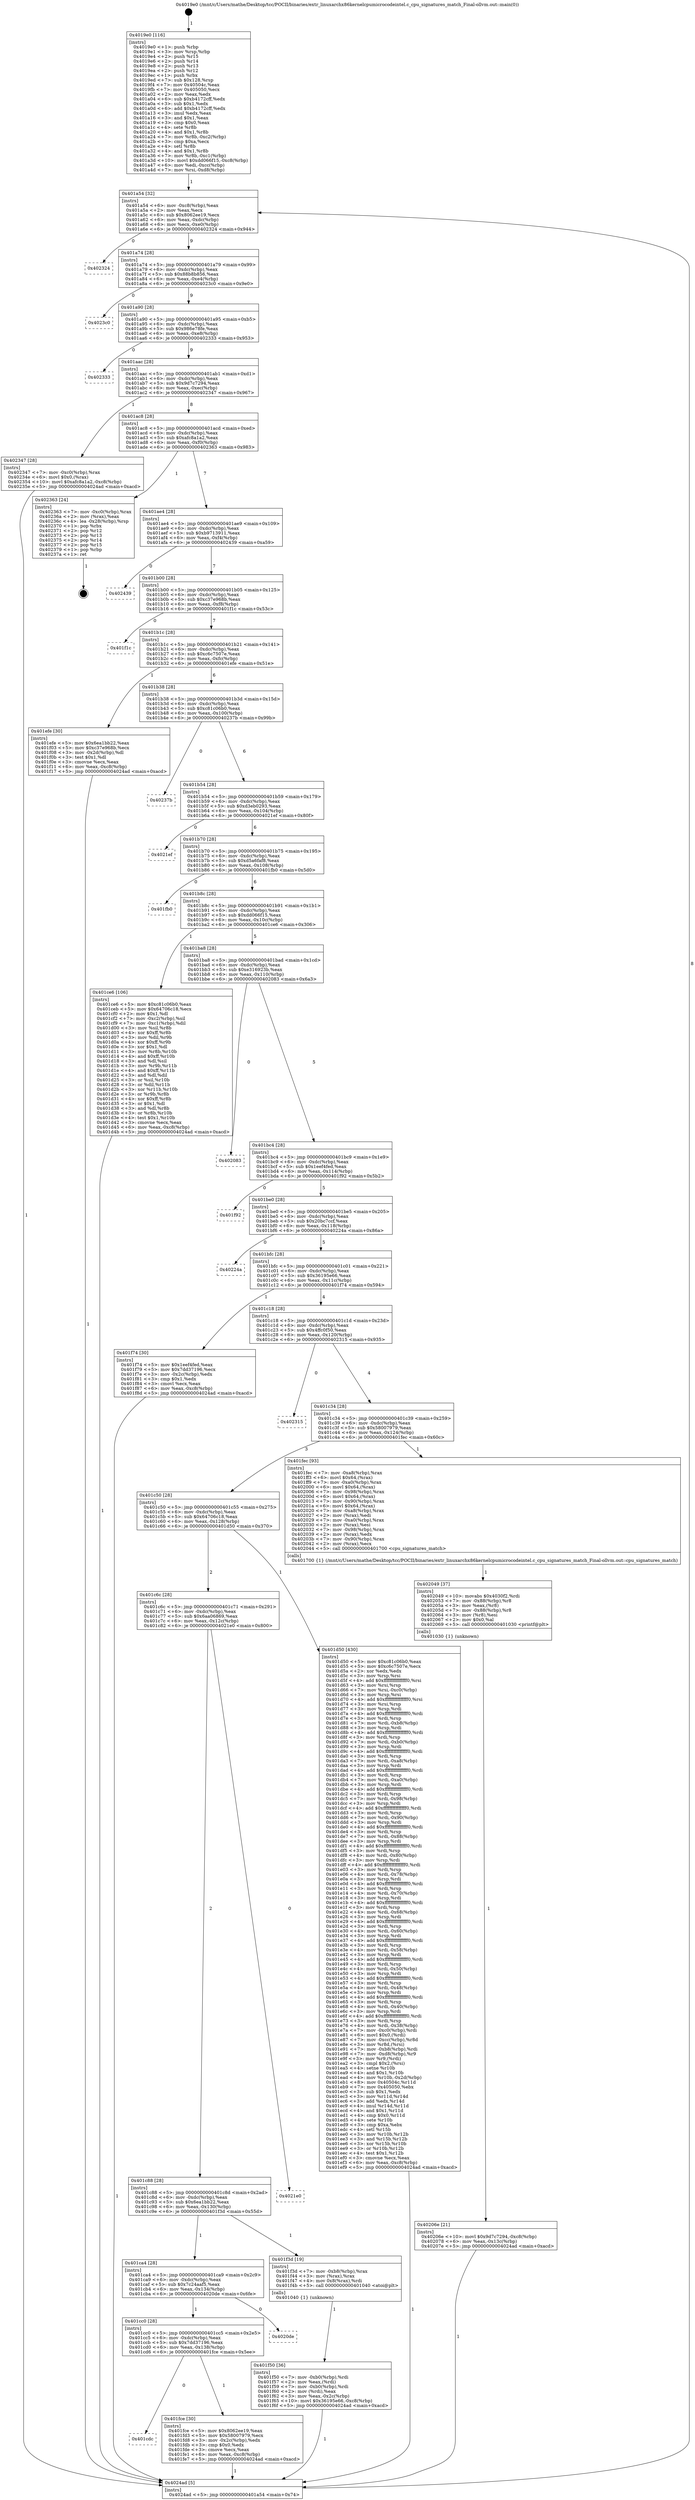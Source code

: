digraph "0x4019e0" {
  label = "0x4019e0 (/mnt/c/Users/mathe/Desktop/tcc/POCII/binaries/extr_linuxarchx86kernelcpumicrocodeintel.c_cpu_signatures_match_Final-ollvm.out::main(0))"
  labelloc = "t"
  node[shape=record]

  Entry [label="",width=0.3,height=0.3,shape=circle,fillcolor=black,style=filled]
  "0x401a54" [label="{
     0x401a54 [32]\l
     | [instrs]\l
     &nbsp;&nbsp;0x401a54 \<+6\>: mov -0xc8(%rbp),%eax\l
     &nbsp;&nbsp;0x401a5a \<+2\>: mov %eax,%ecx\l
     &nbsp;&nbsp;0x401a5c \<+6\>: sub $0x8062ee19,%ecx\l
     &nbsp;&nbsp;0x401a62 \<+6\>: mov %eax,-0xdc(%rbp)\l
     &nbsp;&nbsp;0x401a68 \<+6\>: mov %ecx,-0xe0(%rbp)\l
     &nbsp;&nbsp;0x401a6e \<+6\>: je 0000000000402324 \<main+0x944\>\l
  }"]
  "0x402324" [label="{
     0x402324\l
  }", style=dashed]
  "0x401a74" [label="{
     0x401a74 [28]\l
     | [instrs]\l
     &nbsp;&nbsp;0x401a74 \<+5\>: jmp 0000000000401a79 \<main+0x99\>\l
     &nbsp;&nbsp;0x401a79 \<+6\>: mov -0xdc(%rbp),%eax\l
     &nbsp;&nbsp;0x401a7f \<+5\>: sub $0x88b8b856,%eax\l
     &nbsp;&nbsp;0x401a84 \<+6\>: mov %eax,-0xe4(%rbp)\l
     &nbsp;&nbsp;0x401a8a \<+6\>: je 00000000004023c0 \<main+0x9e0\>\l
  }"]
  Exit [label="",width=0.3,height=0.3,shape=circle,fillcolor=black,style=filled,peripheries=2]
  "0x4023c0" [label="{
     0x4023c0\l
  }", style=dashed]
  "0x401a90" [label="{
     0x401a90 [28]\l
     | [instrs]\l
     &nbsp;&nbsp;0x401a90 \<+5\>: jmp 0000000000401a95 \<main+0xb5\>\l
     &nbsp;&nbsp;0x401a95 \<+6\>: mov -0xdc(%rbp),%eax\l
     &nbsp;&nbsp;0x401a9b \<+5\>: sub $0x986e78fe,%eax\l
     &nbsp;&nbsp;0x401aa0 \<+6\>: mov %eax,-0xe8(%rbp)\l
     &nbsp;&nbsp;0x401aa6 \<+6\>: je 0000000000402333 \<main+0x953\>\l
  }"]
  "0x40206e" [label="{
     0x40206e [21]\l
     | [instrs]\l
     &nbsp;&nbsp;0x40206e \<+10\>: movl $0x9d7c7294,-0xc8(%rbp)\l
     &nbsp;&nbsp;0x402078 \<+6\>: mov %eax,-0x13c(%rbp)\l
     &nbsp;&nbsp;0x40207e \<+5\>: jmp 00000000004024ad \<main+0xacd\>\l
  }"]
  "0x402333" [label="{
     0x402333\l
  }", style=dashed]
  "0x401aac" [label="{
     0x401aac [28]\l
     | [instrs]\l
     &nbsp;&nbsp;0x401aac \<+5\>: jmp 0000000000401ab1 \<main+0xd1\>\l
     &nbsp;&nbsp;0x401ab1 \<+6\>: mov -0xdc(%rbp),%eax\l
     &nbsp;&nbsp;0x401ab7 \<+5\>: sub $0x9d7c7294,%eax\l
     &nbsp;&nbsp;0x401abc \<+6\>: mov %eax,-0xec(%rbp)\l
     &nbsp;&nbsp;0x401ac2 \<+6\>: je 0000000000402347 \<main+0x967\>\l
  }"]
  "0x402049" [label="{
     0x402049 [37]\l
     | [instrs]\l
     &nbsp;&nbsp;0x402049 \<+10\>: movabs $0x4030f2,%rdi\l
     &nbsp;&nbsp;0x402053 \<+7\>: mov -0x88(%rbp),%r8\l
     &nbsp;&nbsp;0x40205a \<+3\>: mov %eax,(%r8)\l
     &nbsp;&nbsp;0x40205d \<+7\>: mov -0x88(%rbp),%r8\l
     &nbsp;&nbsp;0x402064 \<+3\>: mov (%r8),%esi\l
     &nbsp;&nbsp;0x402067 \<+2\>: mov $0x0,%al\l
     &nbsp;&nbsp;0x402069 \<+5\>: call 0000000000401030 \<printf@plt\>\l
     | [calls]\l
     &nbsp;&nbsp;0x401030 \{1\} (unknown)\l
  }"]
  "0x402347" [label="{
     0x402347 [28]\l
     | [instrs]\l
     &nbsp;&nbsp;0x402347 \<+7\>: mov -0xc0(%rbp),%rax\l
     &nbsp;&nbsp;0x40234e \<+6\>: movl $0x0,(%rax)\l
     &nbsp;&nbsp;0x402354 \<+10\>: movl $0xafc8a1a2,-0xc8(%rbp)\l
     &nbsp;&nbsp;0x40235e \<+5\>: jmp 00000000004024ad \<main+0xacd\>\l
  }"]
  "0x401ac8" [label="{
     0x401ac8 [28]\l
     | [instrs]\l
     &nbsp;&nbsp;0x401ac8 \<+5\>: jmp 0000000000401acd \<main+0xed\>\l
     &nbsp;&nbsp;0x401acd \<+6\>: mov -0xdc(%rbp),%eax\l
     &nbsp;&nbsp;0x401ad3 \<+5\>: sub $0xafc8a1a2,%eax\l
     &nbsp;&nbsp;0x401ad8 \<+6\>: mov %eax,-0xf0(%rbp)\l
     &nbsp;&nbsp;0x401ade \<+6\>: je 0000000000402363 \<main+0x983\>\l
  }"]
  "0x401cdc" [label="{
     0x401cdc\l
  }", style=dashed]
  "0x402363" [label="{
     0x402363 [24]\l
     | [instrs]\l
     &nbsp;&nbsp;0x402363 \<+7\>: mov -0xc0(%rbp),%rax\l
     &nbsp;&nbsp;0x40236a \<+2\>: mov (%rax),%eax\l
     &nbsp;&nbsp;0x40236c \<+4\>: lea -0x28(%rbp),%rsp\l
     &nbsp;&nbsp;0x402370 \<+1\>: pop %rbx\l
     &nbsp;&nbsp;0x402371 \<+2\>: pop %r12\l
     &nbsp;&nbsp;0x402373 \<+2\>: pop %r13\l
     &nbsp;&nbsp;0x402375 \<+2\>: pop %r14\l
     &nbsp;&nbsp;0x402377 \<+2\>: pop %r15\l
     &nbsp;&nbsp;0x402379 \<+1\>: pop %rbp\l
     &nbsp;&nbsp;0x40237a \<+1\>: ret\l
  }"]
  "0x401ae4" [label="{
     0x401ae4 [28]\l
     | [instrs]\l
     &nbsp;&nbsp;0x401ae4 \<+5\>: jmp 0000000000401ae9 \<main+0x109\>\l
     &nbsp;&nbsp;0x401ae9 \<+6\>: mov -0xdc(%rbp),%eax\l
     &nbsp;&nbsp;0x401aef \<+5\>: sub $0xb9713911,%eax\l
     &nbsp;&nbsp;0x401af4 \<+6\>: mov %eax,-0xf4(%rbp)\l
     &nbsp;&nbsp;0x401afa \<+6\>: je 0000000000402439 \<main+0xa59\>\l
  }"]
  "0x401fce" [label="{
     0x401fce [30]\l
     | [instrs]\l
     &nbsp;&nbsp;0x401fce \<+5\>: mov $0x8062ee19,%eax\l
     &nbsp;&nbsp;0x401fd3 \<+5\>: mov $0x58007979,%ecx\l
     &nbsp;&nbsp;0x401fd8 \<+3\>: mov -0x2c(%rbp),%edx\l
     &nbsp;&nbsp;0x401fdb \<+3\>: cmp $0x0,%edx\l
     &nbsp;&nbsp;0x401fde \<+3\>: cmove %ecx,%eax\l
     &nbsp;&nbsp;0x401fe1 \<+6\>: mov %eax,-0xc8(%rbp)\l
     &nbsp;&nbsp;0x401fe7 \<+5\>: jmp 00000000004024ad \<main+0xacd\>\l
  }"]
  "0x402439" [label="{
     0x402439\l
  }", style=dashed]
  "0x401b00" [label="{
     0x401b00 [28]\l
     | [instrs]\l
     &nbsp;&nbsp;0x401b00 \<+5\>: jmp 0000000000401b05 \<main+0x125\>\l
     &nbsp;&nbsp;0x401b05 \<+6\>: mov -0xdc(%rbp),%eax\l
     &nbsp;&nbsp;0x401b0b \<+5\>: sub $0xc37e968b,%eax\l
     &nbsp;&nbsp;0x401b10 \<+6\>: mov %eax,-0xf8(%rbp)\l
     &nbsp;&nbsp;0x401b16 \<+6\>: je 0000000000401f1c \<main+0x53c\>\l
  }"]
  "0x401cc0" [label="{
     0x401cc0 [28]\l
     | [instrs]\l
     &nbsp;&nbsp;0x401cc0 \<+5\>: jmp 0000000000401cc5 \<main+0x2e5\>\l
     &nbsp;&nbsp;0x401cc5 \<+6\>: mov -0xdc(%rbp),%eax\l
     &nbsp;&nbsp;0x401ccb \<+5\>: sub $0x7dd37196,%eax\l
     &nbsp;&nbsp;0x401cd0 \<+6\>: mov %eax,-0x138(%rbp)\l
     &nbsp;&nbsp;0x401cd6 \<+6\>: je 0000000000401fce \<main+0x5ee\>\l
  }"]
  "0x401f1c" [label="{
     0x401f1c\l
  }", style=dashed]
  "0x401b1c" [label="{
     0x401b1c [28]\l
     | [instrs]\l
     &nbsp;&nbsp;0x401b1c \<+5\>: jmp 0000000000401b21 \<main+0x141\>\l
     &nbsp;&nbsp;0x401b21 \<+6\>: mov -0xdc(%rbp),%eax\l
     &nbsp;&nbsp;0x401b27 \<+5\>: sub $0xc6c7507e,%eax\l
     &nbsp;&nbsp;0x401b2c \<+6\>: mov %eax,-0xfc(%rbp)\l
     &nbsp;&nbsp;0x401b32 \<+6\>: je 0000000000401efe \<main+0x51e\>\l
  }"]
  "0x4020de" [label="{
     0x4020de\l
  }", style=dashed]
  "0x401efe" [label="{
     0x401efe [30]\l
     | [instrs]\l
     &nbsp;&nbsp;0x401efe \<+5\>: mov $0x6ea1bb22,%eax\l
     &nbsp;&nbsp;0x401f03 \<+5\>: mov $0xc37e968b,%ecx\l
     &nbsp;&nbsp;0x401f08 \<+3\>: mov -0x2d(%rbp),%dl\l
     &nbsp;&nbsp;0x401f0b \<+3\>: test $0x1,%dl\l
     &nbsp;&nbsp;0x401f0e \<+3\>: cmovne %ecx,%eax\l
     &nbsp;&nbsp;0x401f11 \<+6\>: mov %eax,-0xc8(%rbp)\l
     &nbsp;&nbsp;0x401f17 \<+5\>: jmp 00000000004024ad \<main+0xacd\>\l
  }"]
  "0x401b38" [label="{
     0x401b38 [28]\l
     | [instrs]\l
     &nbsp;&nbsp;0x401b38 \<+5\>: jmp 0000000000401b3d \<main+0x15d\>\l
     &nbsp;&nbsp;0x401b3d \<+6\>: mov -0xdc(%rbp),%eax\l
     &nbsp;&nbsp;0x401b43 \<+5\>: sub $0xc81c06b0,%eax\l
     &nbsp;&nbsp;0x401b48 \<+6\>: mov %eax,-0x100(%rbp)\l
     &nbsp;&nbsp;0x401b4e \<+6\>: je 000000000040237b \<main+0x99b\>\l
  }"]
  "0x401f50" [label="{
     0x401f50 [36]\l
     | [instrs]\l
     &nbsp;&nbsp;0x401f50 \<+7\>: mov -0xb0(%rbp),%rdi\l
     &nbsp;&nbsp;0x401f57 \<+2\>: mov %eax,(%rdi)\l
     &nbsp;&nbsp;0x401f59 \<+7\>: mov -0xb0(%rbp),%rdi\l
     &nbsp;&nbsp;0x401f60 \<+2\>: mov (%rdi),%eax\l
     &nbsp;&nbsp;0x401f62 \<+3\>: mov %eax,-0x2c(%rbp)\l
     &nbsp;&nbsp;0x401f65 \<+10\>: movl $0x36195e66,-0xc8(%rbp)\l
     &nbsp;&nbsp;0x401f6f \<+5\>: jmp 00000000004024ad \<main+0xacd\>\l
  }"]
  "0x40237b" [label="{
     0x40237b\l
  }", style=dashed]
  "0x401b54" [label="{
     0x401b54 [28]\l
     | [instrs]\l
     &nbsp;&nbsp;0x401b54 \<+5\>: jmp 0000000000401b59 \<main+0x179\>\l
     &nbsp;&nbsp;0x401b59 \<+6\>: mov -0xdc(%rbp),%eax\l
     &nbsp;&nbsp;0x401b5f \<+5\>: sub $0xd3eb0293,%eax\l
     &nbsp;&nbsp;0x401b64 \<+6\>: mov %eax,-0x104(%rbp)\l
     &nbsp;&nbsp;0x401b6a \<+6\>: je 00000000004021ef \<main+0x80f\>\l
  }"]
  "0x401ca4" [label="{
     0x401ca4 [28]\l
     | [instrs]\l
     &nbsp;&nbsp;0x401ca4 \<+5\>: jmp 0000000000401ca9 \<main+0x2c9\>\l
     &nbsp;&nbsp;0x401ca9 \<+6\>: mov -0xdc(%rbp),%eax\l
     &nbsp;&nbsp;0x401caf \<+5\>: sub $0x7c24aaf5,%eax\l
     &nbsp;&nbsp;0x401cb4 \<+6\>: mov %eax,-0x134(%rbp)\l
     &nbsp;&nbsp;0x401cba \<+6\>: je 00000000004020de \<main+0x6fe\>\l
  }"]
  "0x4021ef" [label="{
     0x4021ef\l
  }", style=dashed]
  "0x401b70" [label="{
     0x401b70 [28]\l
     | [instrs]\l
     &nbsp;&nbsp;0x401b70 \<+5\>: jmp 0000000000401b75 \<main+0x195\>\l
     &nbsp;&nbsp;0x401b75 \<+6\>: mov -0xdc(%rbp),%eax\l
     &nbsp;&nbsp;0x401b7b \<+5\>: sub $0xd5a6faf8,%eax\l
     &nbsp;&nbsp;0x401b80 \<+6\>: mov %eax,-0x108(%rbp)\l
     &nbsp;&nbsp;0x401b86 \<+6\>: je 0000000000401fb0 \<main+0x5d0\>\l
  }"]
  "0x401f3d" [label="{
     0x401f3d [19]\l
     | [instrs]\l
     &nbsp;&nbsp;0x401f3d \<+7\>: mov -0xb8(%rbp),%rax\l
     &nbsp;&nbsp;0x401f44 \<+3\>: mov (%rax),%rax\l
     &nbsp;&nbsp;0x401f47 \<+4\>: mov 0x8(%rax),%rdi\l
     &nbsp;&nbsp;0x401f4b \<+5\>: call 0000000000401040 \<atoi@plt\>\l
     | [calls]\l
     &nbsp;&nbsp;0x401040 \{1\} (unknown)\l
  }"]
  "0x401fb0" [label="{
     0x401fb0\l
  }", style=dashed]
  "0x401b8c" [label="{
     0x401b8c [28]\l
     | [instrs]\l
     &nbsp;&nbsp;0x401b8c \<+5\>: jmp 0000000000401b91 \<main+0x1b1\>\l
     &nbsp;&nbsp;0x401b91 \<+6\>: mov -0xdc(%rbp),%eax\l
     &nbsp;&nbsp;0x401b97 \<+5\>: sub $0xdd066f15,%eax\l
     &nbsp;&nbsp;0x401b9c \<+6\>: mov %eax,-0x10c(%rbp)\l
     &nbsp;&nbsp;0x401ba2 \<+6\>: je 0000000000401ce6 \<main+0x306\>\l
  }"]
  "0x401c88" [label="{
     0x401c88 [28]\l
     | [instrs]\l
     &nbsp;&nbsp;0x401c88 \<+5\>: jmp 0000000000401c8d \<main+0x2ad\>\l
     &nbsp;&nbsp;0x401c8d \<+6\>: mov -0xdc(%rbp),%eax\l
     &nbsp;&nbsp;0x401c93 \<+5\>: sub $0x6ea1bb22,%eax\l
     &nbsp;&nbsp;0x401c98 \<+6\>: mov %eax,-0x130(%rbp)\l
     &nbsp;&nbsp;0x401c9e \<+6\>: je 0000000000401f3d \<main+0x55d\>\l
  }"]
  "0x401ce6" [label="{
     0x401ce6 [106]\l
     | [instrs]\l
     &nbsp;&nbsp;0x401ce6 \<+5\>: mov $0xc81c06b0,%eax\l
     &nbsp;&nbsp;0x401ceb \<+5\>: mov $0x64706c18,%ecx\l
     &nbsp;&nbsp;0x401cf0 \<+2\>: mov $0x1,%dl\l
     &nbsp;&nbsp;0x401cf2 \<+7\>: mov -0xc2(%rbp),%sil\l
     &nbsp;&nbsp;0x401cf9 \<+7\>: mov -0xc1(%rbp),%dil\l
     &nbsp;&nbsp;0x401d00 \<+3\>: mov %sil,%r8b\l
     &nbsp;&nbsp;0x401d03 \<+4\>: xor $0xff,%r8b\l
     &nbsp;&nbsp;0x401d07 \<+3\>: mov %dil,%r9b\l
     &nbsp;&nbsp;0x401d0a \<+4\>: xor $0xff,%r9b\l
     &nbsp;&nbsp;0x401d0e \<+3\>: xor $0x1,%dl\l
     &nbsp;&nbsp;0x401d11 \<+3\>: mov %r8b,%r10b\l
     &nbsp;&nbsp;0x401d14 \<+4\>: and $0xff,%r10b\l
     &nbsp;&nbsp;0x401d18 \<+3\>: and %dl,%sil\l
     &nbsp;&nbsp;0x401d1b \<+3\>: mov %r9b,%r11b\l
     &nbsp;&nbsp;0x401d1e \<+4\>: and $0xff,%r11b\l
     &nbsp;&nbsp;0x401d22 \<+3\>: and %dl,%dil\l
     &nbsp;&nbsp;0x401d25 \<+3\>: or %sil,%r10b\l
     &nbsp;&nbsp;0x401d28 \<+3\>: or %dil,%r11b\l
     &nbsp;&nbsp;0x401d2b \<+3\>: xor %r11b,%r10b\l
     &nbsp;&nbsp;0x401d2e \<+3\>: or %r9b,%r8b\l
     &nbsp;&nbsp;0x401d31 \<+4\>: xor $0xff,%r8b\l
     &nbsp;&nbsp;0x401d35 \<+3\>: or $0x1,%dl\l
     &nbsp;&nbsp;0x401d38 \<+3\>: and %dl,%r8b\l
     &nbsp;&nbsp;0x401d3b \<+3\>: or %r8b,%r10b\l
     &nbsp;&nbsp;0x401d3e \<+4\>: test $0x1,%r10b\l
     &nbsp;&nbsp;0x401d42 \<+3\>: cmovne %ecx,%eax\l
     &nbsp;&nbsp;0x401d45 \<+6\>: mov %eax,-0xc8(%rbp)\l
     &nbsp;&nbsp;0x401d4b \<+5\>: jmp 00000000004024ad \<main+0xacd\>\l
  }"]
  "0x401ba8" [label="{
     0x401ba8 [28]\l
     | [instrs]\l
     &nbsp;&nbsp;0x401ba8 \<+5\>: jmp 0000000000401bad \<main+0x1cd\>\l
     &nbsp;&nbsp;0x401bad \<+6\>: mov -0xdc(%rbp),%eax\l
     &nbsp;&nbsp;0x401bb3 \<+5\>: sub $0xe316923b,%eax\l
     &nbsp;&nbsp;0x401bb8 \<+6\>: mov %eax,-0x110(%rbp)\l
     &nbsp;&nbsp;0x401bbe \<+6\>: je 0000000000402083 \<main+0x6a3\>\l
  }"]
  "0x4024ad" [label="{
     0x4024ad [5]\l
     | [instrs]\l
     &nbsp;&nbsp;0x4024ad \<+5\>: jmp 0000000000401a54 \<main+0x74\>\l
  }"]
  "0x4019e0" [label="{
     0x4019e0 [116]\l
     | [instrs]\l
     &nbsp;&nbsp;0x4019e0 \<+1\>: push %rbp\l
     &nbsp;&nbsp;0x4019e1 \<+3\>: mov %rsp,%rbp\l
     &nbsp;&nbsp;0x4019e4 \<+2\>: push %r15\l
     &nbsp;&nbsp;0x4019e6 \<+2\>: push %r14\l
     &nbsp;&nbsp;0x4019e8 \<+2\>: push %r13\l
     &nbsp;&nbsp;0x4019ea \<+2\>: push %r12\l
     &nbsp;&nbsp;0x4019ec \<+1\>: push %rbx\l
     &nbsp;&nbsp;0x4019ed \<+7\>: sub $0x128,%rsp\l
     &nbsp;&nbsp;0x4019f4 \<+7\>: mov 0x40504c,%eax\l
     &nbsp;&nbsp;0x4019fb \<+7\>: mov 0x405050,%ecx\l
     &nbsp;&nbsp;0x401a02 \<+2\>: mov %eax,%edx\l
     &nbsp;&nbsp;0x401a04 \<+6\>: sub $0xb4172cff,%edx\l
     &nbsp;&nbsp;0x401a0a \<+3\>: sub $0x1,%edx\l
     &nbsp;&nbsp;0x401a0d \<+6\>: add $0xb4172cff,%edx\l
     &nbsp;&nbsp;0x401a13 \<+3\>: imul %edx,%eax\l
     &nbsp;&nbsp;0x401a16 \<+3\>: and $0x1,%eax\l
     &nbsp;&nbsp;0x401a19 \<+3\>: cmp $0x0,%eax\l
     &nbsp;&nbsp;0x401a1c \<+4\>: sete %r8b\l
     &nbsp;&nbsp;0x401a20 \<+4\>: and $0x1,%r8b\l
     &nbsp;&nbsp;0x401a24 \<+7\>: mov %r8b,-0xc2(%rbp)\l
     &nbsp;&nbsp;0x401a2b \<+3\>: cmp $0xa,%ecx\l
     &nbsp;&nbsp;0x401a2e \<+4\>: setl %r8b\l
     &nbsp;&nbsp;0x401a32 \<+4\>: and $0x1,%r8b\l
     &nbsp;&nbsp;0x401a36 \<+7\>: mov %r8b,-0xc1(%rbp)\l
     &nbsp;&nbsp;0x401a3d \<+10\>: movl $0xdd066f15,-0xc8(%rbp)\l
     &nbsp;&nbsp;0x401a47 \<+6\>: mov %edi,-0xcc(%rbp)\l
     &nbsp;&nbsp;0x401a4d \<+7\>: mov %rsi,-0xd8(%rbp)\l
  }"]
  "0x4021e0" [label="{
     0x4021e0\l
  }", style=dashed]
  "0x402083" [label="{
     0x402083\l
  }", style=dashed]
  "0x401bc4" [label="{
     0x401bc4 [28]\l
     | [instrs]\l
     &nbsp;&nbsp;0x401bc4 \<+5\>: jmp 0000000000401bc9 \<main+0x1e9\>\l
     &nbsp;&nbsp;0x401bc9 \<+6\>: mov -0xdc(%rbp),%eax\l
     &nbsp;&nbsp;0x401bcf \<+5\>: sub $0x1eef4fed,%eax\l
     &nbsp;&nbsp;0x401bd4 \<+6\>: mov %eax,-0x114(%rbp)\l
     &nbsp;&nbsp;0x401bda \<+6\>: je 0000000000401f92 \<main+0x5b2\>\l
  }"]
  "0x401c6c" [label="{
     0x401c6c [28]\l
     | [instrs]\l
     &nbsp;&nbsp;0x401c6c \<+5\>: jmp 0000000000401c71 \<main+0x291\>\l
     &nbsp;&nbsp;0x401c71 \<+6\>: mov -0xdc(%rbp),%eax\l
     &nbsp;&nbsp;0x401c77 \<+5\>: sub $0x6aa06869,%eax\l
     &nbsp;&nbsp;0x401c7c \<+6\>: mov %eax,-0x12c(%rbp)\l
     &nbsp;&nbsp;0x401c82 \<+6\>: je 00000000004021e0 \<main+0x800\>\l
  }"]
  "0x401f92" [label="{
     0x401f92\l
  }", style=dashed]
  "0x401be0" [label="{
     0x401be0 [28]\l
     | [instrs]\l
     &nbsp;&nbsp;0x401be0 \<+5\>: jmp 0000000000401be5 \<main+0x205\>\l
     &nbsp;&nbsp;0x401be5 \<+6\>: mov -0xdc(%rbp),%eax\l
     &nbsp;&nbsp;0x401beb \<+5\>: sub $0x20bc7ccf,%eax\l
     &nbsp;&nbsp;0x401bf0 \<+6\>: mov %eax,-0x118(%rbp)\l
     &nbsp;&nbsp;0x401bf6 \<+6\>: je 000000000040224a \<main+0x86a\>\l
  }"]
  "0x401d50" [label="{
     0x401d50 [430]\l
     | [instrs]\l
     &nbsp;&nbsp;0x401d50 \<+5\>: mov $0xc81c06b0,%eax\l
     &nbsp;&nbsp;0x401d55 \<+5\>: mov $0xc6c7507e,%ecx\l
     &nbsp;&nbsp;0x401d5a \<+2\>: xor %edx,%edx\l
     &nbsp;&nbsp;0x401d5c \<+3\>: mov %rsp,%rsi\l
     &nbsp;&nbsp;0x401d5f \<+4\>: add $0xfffffffffffffff0,%rsi\l
     &nbsp;&nbsp;0x401d63 \<+3\>: mov %rsi,%rsp\l
     &nbsp;&nbsp;0x401d66 \<+7\>: mov %rsi,-0xc0(%rbp)\l
     &nbsp;&nbsp;0x401d6d \<+3\>: mov %rsp,%rsi\l
     &nbsp;&nbsp;0x401d70 \<+4\>: add $0xfffffffffffffff0,%rsi\l
     &nbsp;&nbsp;0x401d74 \<+3\>: mov %rsi,%rsp\l
     &nbsp;&nbsp;0x401d77 \<+3\>: mov %rsp,%rdi\l
     &nbsp;&nbsp;0x401d7a \<+4\>: add $0xfffffffffffffff0,%rdi\l
     &nbsp;&nbsp;0x401d7e \<+3\>: mov %rdi,%rsp\l
     &nbsp;&nbsp;0x401d81 \<+7\>: mov %rdi,-0xb8(%rbp)\l
     &nbsp;&nbsp;0x401d88 \<+3\>: mov %rsp,%rdi\l
     &nbsp;&nbsp;0x401d8b \<+4\>: add $0xfffffffffffffff0,%rdi\l
     &nbsp;&nbsp;0x401d8f \<+3\>: mov %rdi,%rsp\l
     &nbsp;&nbsp;0x401d92 \<+7\>: mov %rdi,-0xb0(%rbp)\l
     &nbsp;&nbsp;0x401d99 \<+3\>: mov %rsp,%rdi\l
     &nbsp;&nbsp;0x401d9c \<+4\>: add $0xfffffffffffffff0,%rdi\l
     &nbsp;&nbsp;0x401da0 \<+3\>: mov %rdi,%rsp\l
     &nbsp;&nbsp;0x401da3 \<+7\>: mov %rdi,-0xa8(%rbp)\l
     &nbsp;&nbsp;0x401daa \<+3\>: mov %rsp,%rdi\l
     &nbsp;&nbsp;0x401dad \<+4\>: add $0xfffffffffffffff0,%rdi\l
     &nbsp;&nbsp;0x401db1 \<+3\>: mov %rdi,%rsp\l
     &nbsp;&nbsp;0x401db4 \<+7\>: mov %rdi,-0xa0(%rbp)\l
     &nbsp;&nbsp;0x401dbb \<+3\>: mov %rsp,%rdi\l
     &nbsp;&nbsp;0x401dbe \<+4\>: add $0xfffffffffffffff0,%rdi\l
     &nbsp;&nbsp;0x401dc2 \<+3\>: mov %rdi,%rsp\l
     &nbsp;&nbsp;0x401dc5 \<+7\>: mov %rdi,-0x98(%rbp)\l
     &nbsp;&nbsp;0x401dcc \<+3\>: mov %rsp,%rdi\l
     &nbsp;&nbsp;0x401dcf \<+4\>: add $0xfffffffffffffff0,%rdi\l
     &nbsp;&nbsp;0x401dd3 \<+3\>: mov %rdi,%rsp\l
     &nbsp;&nbsp;0x401dd6 \<+7\>: mov %rdi,-0x90(%rbp)\l
     &nbsp;&nbsp;0x401ddd \<+3\>: mov %rsp,%rdi\l
     &nbsp;&nbsp;0x401de0 \<+4\>: add $0xfffffffffffffff0,%rdi\l
     &nbsp;&nbsp;0x401de4 \<+3\>: mov %rdi,%rsp\l
     &nbsp;&nbsp;0x401de7 \<+7\>: mov %rdi,-0x88(%rbp)\l
     &nbsp;&nbsp;0x401dee \<+3\>: mov %rsp,%rdi\l
     &nbsp;&nbsp;0x401df1 \<+4\>: add $0xfffffffffffffff0,%rdi\l
     &nbsp;&nbsp;0x401df5 \<+3\>: mov %rdi,%rsp\l
     &nbsp;&nbsp;0x401df8 \<+4\>: mov %rdi,-0x80(%rbp)\l
     &nbsp;&nbsp;0x401dfc \<+3\>: mov %rsp,%rdi\l
     &nbsp;&nbsp;0x401dff \<+4\>: add $0xfffffffffffffff0,%rdi\l
     &nbsp;&nbsp;0x401e03 \<+3\>: mov %rdi,%rsp\l
     &nbsp;&nbsp;0x401e06 \<+4\>: mov %rdi,-0x78(%rbp)\l
     &nbsp;&nbsp;0x401e0a \<+3\>: mov %rsp,%rdi\l
     &nbsp;&nbsp;0x401e0d \<+4\>: add $0xfffffffffffffff0,%rdi\l
     &nbsp;&nbsp;0x401e11 \<+3\>: mov %rdi,%rsp\l
     &nbsp;&nbsp;0x401e14 \<+4\>: mov %rdi,-0x70(%rbp)\l
     &nbsp;&nbsp;0x401e18 \<+3\>: mov %rsp,%rdi\l
     &nbsp;&nbsp;0x401e1b \<+4\>: add $0xfffffffffffffff0,%rdi\l
     &nbsp;&nbsp;0x401e1f \<+3\>: mov %rdi,%rsp\l
     &nbsp;&nbsp;0x401e22 \<+4\>: mov %rdi,-0x68(%rbp)\l
     &nbsp;&nbsp;0x401e26 \<+3\>: mov %rsp,%rdi\l
     &nbsp;&nbsp;0x401e29 \<+4\>: add $0xfffffffffffffff0,%rdi\l
     &nbsp;&nbsp;0x401e2d \<+3\>: mov %rdi,%rsp\l
     &nbsp;&nbsp;0x401e30 \<+4\>: mov %rdi,-0x60(%rbp)\l
     &nbsp;&nbsp;0x401e34 \<+3\>: mov %rsp,%rdi\l
     &nbsp;&nbsp;0x401e37 \<+4\>: add $0xfffffffffffffff0,%rdi\l
     &nbsp;&nbsp;0x401e3b \<+3\>: mov %rdi,%rsp\l
     &nbsp;&nbsp;0x401e3e \<+4\>: mov %rdi,-0x58(%rbp)\l
     &nbsp;&nbsp;0x401e42 \<+3\>: mov %rsp,%rdi\l
     &nbsp;&nbsp;0x401e45 \<+4\>: add $0xfffffffffffffff0,%rdi\l
     &nbsp;&nbsp;0x401e49 \<+3\>: mov %rdi,%rsp\l
     &nbsp;&nbsp;0x401e4c \<+4\>: mov %rdi,-0x50(%rbp)\l
     &nbsp;&nbsp;0x401e50 \<+3\>: mov %rsp,%rdi\l
     &nbsp;&nbsp;0x401e53 \<+4\>: add $0xfffffffffffffff0,%rdi\l
     &nbsp;&nbsp;0x401e57 \<+3\>: mov %rdi,%rsp\l
     &nbsp;&nbsp;0x401e5a \<+4\>: mov %rdi,-0x48(%rbp)\l
     &nbsp;&nbsp;0x401e5e \<+3\>: mov %rsp,%rdi\l
     &nbsp;&nbsp;0x401e61 \<+4\>: add $0xfffffffffffffff0,%rdi\l
     &nbsp;&nbsp;0x401e65 \<+3\>: mov %rdi,%rsp\l
     &nbsp;&nbsp;0x401e68 \<+4\>: mov %rdi,-0x40(%rbp)\l
     &nbsp;&nbsp;0x401e6c \<+3\>: mov %rsp,%rdi\l
     &nbsp;&nbsp;0x401e6f \<+4\>: add $0xfffffffffffffff0,%rdi\l
     &nbsp;&nbsp;0x401e73 \<+3\>: mov %rdi,%rsp\l
     &nbsp;&nbsp;0x401e76 \<+4\>: mov %rdi,-0x38(%rbp)\l
     &nbsp;&nbsp;0x401e7a \<+7\>: mov -0xc0(%rbp),%rdi\l
     &nbsp;&nbsp;0x401e81 \<+6\>: movl $0x0,(%rdi)\l
     &nbsp;&nbsp;0x401e87 \<+7\>: mov -0xcc(%rbp),%r8d\l
     &nbsp;&nbsp;0x401e8e \<+3\>: mov %r8d,(%rsi)\l
     &nbsp;&nbsp;0x401e91 \<+7\>: mov -0xb8(%rbp),%rdi\l
     &nbsp;&nbsp;0x401e98 \<+7\>: mov -0xd8(%rbp),%r9\l
     &nbsp;&nbsp;0x401e9f \<+3\>: mov %r9,(%rdi)\l
     &nbsp;&nbsp;0x401ea2 \<+3\>: cmpl $0x2,(%rsi)\l
     &nbsp;&nbsp;0x401ea5 \<+4\>: setne %r10b\l
     &nbsp;&nbsp;0x401ea9 \<+4\>: and $0x1,%r10b\l
     &nbsp;&nbsp;0x401ead \<+4\>: mov %r10b,-0x2d(%rbp)\l
     &nbsp;&nbsp;0x401eb1 \<+8\>: mov 0x40504c,%r11d\l
     &nbsp;&nbsp;0x401eb9 \<+7\>: mov 0x405050,%ebx\l
     &nbsp;&nbsp;0x401ec0 \<+3\>: sub $0x1,%edx\l
     &nbsp;&nbsp;0x401ec3 \<+3\>: mov %r11d,%r14d\l
     &nbsp;&nbsp;0x401ec6 \<+3\>: add %edx,%r14d\l
     &nbsp;&nbsp;0x401ec9 \<+4\>: imul %r14d,%r11d\l
     &nbsp;&nbsp;0x401ecd \<+4\>: and $0x1,%r11d\l
     &nbsp;&nbsp;0x401ed1 \<+4\>: cmp $0x0,%r11d\l
     &nbsp;&nbsp;0x401ed5 \<+4\>: sete %r10b\l
     &nbsp;&nbsp;0x401ed9 \<+3\>: cmp $0xa,%ebx\l
     &nbsp;&nbsp;0x401edc \<+4\>: setl %r15b\l
     &nbsp;&nbsp;0x401ee0 \<+3\>: mov %r10b,%r12b\l
     &nbsp;&nbsp;0x401ee3 \<+3\>: and %r15b,%r12b\l
     &nbsp;&nbsp;0x401ee6 \<+3\>: xor %r15b,%r10b\l
     &nbsp;&nbsp;0x401ee9 \<+3\>: or %r10b,%r12b\l
     &nbsp;&nbsp;0x401eec \<+4\>: test $0x1,%r12b\l
     &nbsp;&nbsp;0x401ef0 \<+3\>: cmovne %ecx,%eax\l
     &nbsp;&nbsp;0x401ef3 \<+6\>: mov %eax,-0xc8(%rbp)\l
     &nbsp;&nbsp;0x401ef9 \<+5\>: jmp 00000000004024ad \<main+0xacd\>\l
  }"]
  "0x40224a" [label="{
     0x40224a\l
  }", style=dashed]
  "0x401bfc" [label="{
     0x401bfc [28]\l
     | [instrs]\l
     &nbsp;&nbsp;0x401bfc \<+5\>: jmp 0000000000401c01 \<main+0x221\>\l
     &nbsp;&nbsp;0x401c01 \<+6\>: mov -0xdc(%rbp),%eax\l
     &nbsp;&nbsp;0x401c07 \<+5\>: sub $0x36195e66,%eax\l
     &nbsp;&nbsp;0x401c0c \<+6\>: mov %eax,-0x11c(%rbp)\l
     &nbsp;&nbsp;0x401c12 \<+6\>: je 0000000000401f74 \<main+0x594\>\l
  }"]
  "0x401c50" [label="{
     0x401c50 [28]\l
     | [instrs]\l
     &nbsp;&nbsp;0x401c50 \<+5\>: jmp 0000000000401c55 \<main+0x275\>\l
     &nbsp;&nbsp;0x401c55 \<+6\>: mov -0xdc(%rbp),%eax\l
     &nbsp;&nbsp;0x401c5b \<+5\>: sub $0x64706c18,%eax\l
     &nbsp;&nbsp;0x401c60 \<+6\>: mov %eax,-0x128(%rbp)\l
     &nbsp;&nbsp;0x401c66 \<+6\>: je 0000000000401d50 \<main+0x370\>\l
  }"]
  "0x401f74" [label="{
     0x401f74 [30]\l
     | [instrs]\l
     &nbsp;&nbsp;0x401f74 \<+5\>: mov $0x1eef4fed,%eax\l
     &nbsp;&nbsp;0x401f79 \<+5\>: mov $0x7dd37196,%ecx\l
     &nbsp;&nbsp;0x401f7e \<+3\>: mov -0x2c(%rbp),%edx\l
     &nbsp;&nbsp;0x401f81 \<+3\>: cmp $0x1,%edx\l
     &nbsp;&nbsp;0x401f84 \<+3\>: cmovl %ecx,%eax\l
     &nbsp;&nbsp;0x401f87 \<+6\>: mov %eax,-0xc8(%rbp)\l
     &nbsp;&nbsp;0x401f8d \<+5\>: jmp 00000000004024ad \<main+0xacd\>\l
  }"]
  "0x401c18" [label="{
     0x401c18 [28]\l
     | [instrs]\l
     &nbsp;&nbsp;0x401c18 \<+5\>: jmp 0000000000401c1d \<main+0x23d\>\l
     &nbsp;&nbsp;0x401c1d \<+6\>: mov -0xdc(%rbp),%eax\l
     &nbsp;&nbsp;0x401c23 \<+5\>: sub $0x4ffc0f50,%eax\l
     &nbsp;&nbsp;0x401c28 \<+6\>: mov %eax,-0x120(%rbp)\l
     &nbsp;&nbsp;0x401c2e \<+6\>: je 0000000000402315 \<main+0x935\>\l
  }"]
  "0x401fec" [label="{
     0x401fec [93]\l
     | [instrs]\l
     &nbsp;&nbsp;0x401fec \<+7\>: mov -0xa8(%rbp),%rax\l
     &nbsp;&nbsp;0x401ff3 \<+6\>: movl $0x64,(%rax)\l
     &nbsp;&nbsp;0x401ff9 \<+7\>: mov -0xa0(%rbp),%rax\l
     &nbsp;&nbsp;0x402000 \<+6\>: movl $0x64,(%rax)\l
     &nbsp;&nbsp;0x402006 \<+7\>: mov -0x98(%rbp),%rax\l
     &nbsp;&nbsp;0x40200d \<+6\>: movl $0x64,(%rax)\l
     &nbsp;&nbsp;0x402013 \<+7\>: mov -0x90(%rbp),%rax\l
     &nbsp;&nbsp;0x40201a \<+6\>: movl $0x64,(%rax)\l
     &nbsp;&nbsp;0x402020 \<+7\>: mov -0xa8(%rbp),%rax\l
     &nbsp;&nbsp;0x402027 \<+2\>: mov (%rax),%edi\l
     &nbsp;&nbsp;0x402029 \<+7\>: mov -0xa0(%rbp),%rax\l
     &nbsp;&nbsp;0x402030 \<+2\>: mov (%rax),%esi\l
     &nbsp;&nbsp;0x402032 \<+7\>: mov -0x98(%rbp),%rax\l
     &nbsp;&nbsp;0x402039 \<+2\>: mov (%rax),%edx\l
     &nbsp;&nbsp;0x40203b \<+7\>: mov -0x90(%rbp),%rax\l
     &nbsp;&nbsp;0x402042 \<+2\>: mov (%rax),%ecx\l
     &nbsp;&nbsp;0x402044 \<+5\>: call 0000000000401700 \<cpu_signatures_match\>\l
     | [calls]\l
     &nbsp;&nbsp;0x401700 \{1\} (/mnt/c/Users/mathe/Desktop/tcc/POCII/binaries/extr_linuxarchx86kernelcpumicrocodeintel.c_cpu_signatures_match_Final-ollvm.out::cpu_signatures_match)\l
  }"]
  "0x402315" [label="{
     0x402315\l
  }", style=dashed]
  "0x401c34" [label="{
     0x401c34 [28]\l
     | [instrs]\l
     &nbsp;&nbsp;0x401c34 \<+5\>: jmp 0000000000401c39 \<main+0x259\>\l
     &nbsp;&nbsp;0x401c39 \<+6\>: mov -0xdc(%rbp),%eax\l
     &nbsp;&nbsp;0x401c3f \<+5\>: sub $0x58007979,%eax\l
     &nbsp;&nbsp;0x401c44 \<+6\>: mov %eax,-0x124(%rbp)\l
     &nbsp;&nbsp;0x401c4a \<+6\>: je 0000000000401fec \<main+0x60c\>\l
  }"]
  Entry -> "0x4019e0" [label=" 1"]
  "0x401a54" -> "0x402324" [label=" 0"]
  "0x401a54" -> "0x401a74" [label=" 9"]
  "0x402363" -> Exit [label=" 1"]
  "0x401a74" -> "0x4023c0" [label=" 0"]
  "0x401a74" -> "0x401a90" [label=" 9"]
  "0x402347" -> "0x4024ad" [label=" 1"]
  "0x401a90" -> "0x402333" [label=" 0"]
  "0x401a90" -> "0x401aac" [label=" 9"]
  "0x40206e" -> "0x4024ad" [label=" 1"]
  "0x401aac" -> "0x402347" [label=" 1"]
  "0x401aac" -> "0x401ac8" [label=" 8"]
  "0x402049" -> "0x40206e" [label=" 1"]
  "0x401ac8" -> "0x402363" [label=" 1"]
  "0x401ac8" -> "0x401ae4" [label=" 7"]
  "0x401fec" -> "0x402049" [label=" 1"]
  "0x401ae4" -> "0x402439" [label=" 0"]
  "0x401ae4" -> "0x401b00" [label=" 7"]
  "0x401fce" -> "0x4024ad" [label=" 1"]
  "0x401b00" -> "0x401f1c" [label=" 0"]
  "0x401b00" -> "0x401b1c" [label=" 7"]
  "0x401cc0" -> "0x401fce" [label=" 1"]
  "0x401b1c" -> "0x401efe" [label=" 1"]
  "0x401b1c" -> "0x401b38" [label=" 6"]
  "0x401cc0" -> "0x401cdc" [label=" 0"]
  "0x401b38" -> "0x40237b" [label=" 0"]
  "0x401b38" -> "0x401b54" [label=" 6"]
  "0x401ca4" -> "0x4020de" [label=" 0"]
  "0x401b54" -> "0x4021ef" [label=" 0"]
  "0x401b54" -> "0x401b70" [label=" 6"]
  "0x401ca4" -> "0x401cc0" [label=" 1"]
  "0x401b70" -> "0x401fb0" [label=" 0"]
  "0x401b70" -> "0x401b8c" [label=" 6"]
  "0x401f74" -> "0x4024ad" [label=" 1"]
  "0x401b8c" -> "0x401ce6" [label=" 1"]
  "0x401b8c" -> "0x401ba8" [label=" 5"]
  "0x401ce6" -> "0x4024ad" [label=" 1"]
  "0x4019e0" -> "0x401a54" [label=" 1"]
  "0x4024ad" -> "0x401a54" [label=" 8"]
  "0x401f3d" -> "0x401f50" [label=" 1"]
  "0x401ba8" -> "0x402083" [label=" 0"]
  "0x401ba8" -> "0x401bc4" [label=" 5"]
  "0x401c88" -> "0x401ca4" [label=" 1"]
  "0x401bc4" -> "0x401f92" [label=" 0"]
  "0x401bc4" -> "0x401be0" [label=" 5"]
  "0x401c6c" -> "0x401c88" [label=" 2"]
  "0x401be0" -> "0x40224a" [label=" 0"]
  "0x401be0" -> "0x401bfc" [label=" 5"]
  "0x401c6c" -> "0x4021e0" [label=" 0"]
  "0x401bfc" -> "0x401f74" [label=" 1"]
  "0x401bfc" -> "0x401c18" [label=" 4"]
  "0x401efe" -> "0x4024ad" [label=" 1"]
  "0x401c18" -> "0x402315" [label=" 0"]
  "0x401c18" -> "0x401c34" [label=" 4"]
  "0x401d50" -> "0x4024ad" [label=" 1"]
  "0x401c34" -> "0x401fec" [label=" 1"]
  "0x401c34" -> "0x401c50" [label=" 3"]
  "0x401c88" -> "0x401f3d" [label=" 1"]
  "0x401c50" -> "0x401d50" [label=" 1"]
  "0x401c50" -> "0x401c6c" [label=" 2"]
  "0x401f50" -> "0x4024ad" [label=" 1"]
}
